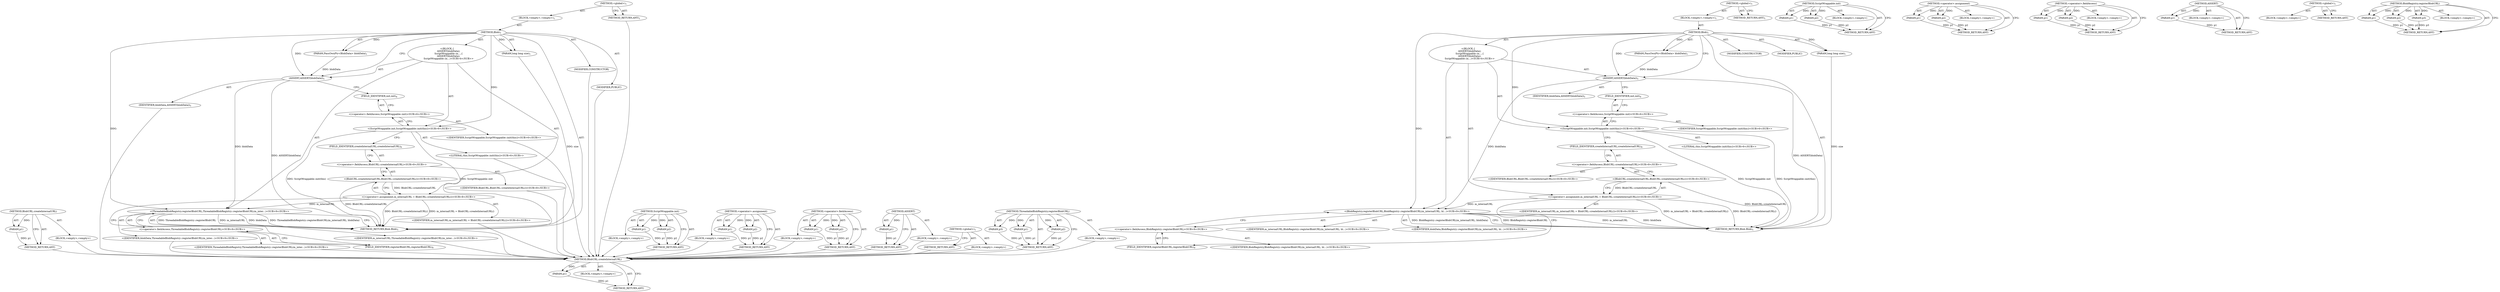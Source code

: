 digraph "BlobRegistry.registerBlobURL" {
vulnerable_73 [label=<(METHOD,BlobURL.createInternalURL)>];
vulnerable_74 [label=<(PARAM,p1)>];
vulnerable_75 [label=<(BLOCK,&lt;empty&gt;,&lt;empty&gt;)>];
vulnerable_76 [label=<(METHOD_RETURN,ANY)>];
vulnerable_6 [label=<(METHOD,&lt;global&gt;)<SUB>1</SUB>>];
vulnerable_7 [label=<(BLOCK,&lt;empty&gt;,&lt;empty&gt;)<SUB>1</SUB>>];
vulnerable_8 [label=<(METHOD,Blob)<SUB>1</SUB>>];
vulnerable_9 [label=<(PARAM,PassOwnPtr&lt;BlobData&gt; blobData)<SUB>1</SUB>>];
vulnerable_10 [label=<(PARAM,long long size)<SUB>1</SUB>>];
vulnerable_11 [label="<(BLOCK,{
    ASSERT(blobData);
    ScriptWrappable::in...,{
    ASSERT(blobData);
    ScriptWrappable::in...)<SUB>4</SUB>>"];
vulnerable_12 [label=<(ASSERT,ASSERT(blobData))<SUB>5</SUB>>];
vulnerable_13 [label=<(IDENTIFIER,blobData,ASSERT(blobData))<SUB>5</SUB>>];
vulnerable_14 [label="<(ScriptWrappable.init,ScriptWrappable::init(this))<SUB>6</SUB>>"];
vulnerable_15 [label="<(&lt;operator&gt;.fieldAccess,ScriptWrappable::init)<SUB>6</SUB>>"];
vulnerable_16 [label="<(IDENTIFIER,ScriptWrappable,ScriptWrappable::init(this))<SUB>6</SUB>>"];
vulnerable_17 [label=<(FIELD_IDENTIFIER,init,init)<SUB>6</SUB>>];
vulnerable_18 [label="<(LITERAL,this,ScriptWrappable::init(this))<SUB>6</SUB>>"];
vulnerable_19 [label="<(&lt;operator&gt;.assignment,m_internalURL = BlobURL::createInternalURL())<SUB>8</SUB>>"];
vulnerable_20 [label="<(IDENTIFIER,m_internalURL,m_internalURL = BlobURL::createInternalURL())<SUB>8</SUB>>"];
vulnerable_21 [label="<(BlobURL.createInternalURL,BlobURL::createInternalURL())<SUB>8</SUB>>"];
vulnerable_22 [label="<(&lt;operator&gt;.fieldAccess,BlobURL::createInternalURL)<SUB>8</SUB>>"];
vulnerable_23 [label="<(IDENTIFIER,BlobURL,BlobURL::createInternalURL())<SUB>8</SUB>>"];
vulnerable_24 [label=<(FIELD_IDENTIFIER,createInternalURL,createInternalURL)<SUB>8</SUB>>];
vulnerable_25 [label="<(ThreadableBlobRegistry.registerBlobURL,ThreadableBlobRegistry::registerBlobURL(m_inter...)<SUB>9</SUB>>"];
vulnerable_26 [label="<(&lt;operator&gt;.fieldAccess,ThreadableBlobRegistry::registerBlobURL)<SUB>9</SUB>>"];
vulnerable_27 [label="<(IDENTIFIER,ThreadableBlobRegistry,ThreadableBlobRegistry::registerBlobURL(m_inter...)<SUB>9</SUB>>"];
vulnerable_28 [label=<(FIELD_IDENTIFIER,registerBlobURL,registerBlobURL)<SUB>9</SUB>>];
vulnerable_29 [label="<(IDENTIFIER,m_internalURL,ThreadableBlobRegistry::registerBlobURL(m_inter...)<SUB>9</SUB>>"];
vulnerable_30 [label="<(IDENTIFIER,blobData,ThreadableBlobRegistry::registerBlobURL(m_inter...)<SUB>9</SUB>>"];
vulnerable_31 [label=<(MODIFIER,CONSTRUCTOR)>];
vulnerable_32 [label=<(MODIFIER,PUBLIC)>];
vulnerable_33 [label=<(METHOD_RETURN,Blob.Blob)<SUB>1</SUB>>];
vulnerable_35 [label=<(METHOD_RETURN,ANY)<SUB>1</SUB>>];
vulnerable_58 [label=<(METHOD,ScriptWrappable.init)>];
vulnerable_59 [label=<(PARAM,p1)>];
vulnerable_60 [label=<(PARAM,p2)>];
vulnerable_61 [label=<(BLOCK,&lt;empty&gt;,&lt;empty&gt;)>];
vulnerable_62 [label=<(METHOD_RETURN,ANY)>];
vulnerable_68 [label=<(METHOD,&lt;operator&gt;.assignment)>];
vulnerable_69 [label=<(PARAM,p1)>];
vulnerable_70 [label=<(PARAM,p2)>];
vulnerable_71 [label=<(BLOCK,&lt;empty&gt;,&lt;empty&gt;)>];
vulnerable_72 [label=<(METHOD_RETURN,ANY)>];
vulnerable_63 [label=<(METHOD,&lt;operator&gt;.fieldAccess)>];
vulnerable_64 [label=<(PARAM,p1)>];
vulnerable_65 [label=<(PARAM,p2)>];
vulnerable_66 [label=<(BLOCK,&lt;empty&gt;,&lt;empty&gt;)>];
vulnerable_67 [label=<(METHOD_RETURN,ANY)>];
vulnerable_54 [label=<(METHOD,ASSERT)>];
vulnerable_55 [label=<(PARAM,p1)>];
vulnerable_56 [label=<(BLOCK,&lt;empty&gt;,&lt;empty&gt;)>];
vulnerable_57 [label=<(METHOD_RETURN,ANY)>];
vulnerable_48 [label=<(METHOD,&lt;global&gt;)<SUB>1</SUB>>];
vulnerable_49 [label=<(BLOCK,&lt;empty&gt;,&lt;empty&gt;)>];
vulnerable_50 [label=<(METHOD_RETURN,ANY)>];
vulnerable_77 [label=<(METHOD,ThreadableBlobRegistry.registerBlobURL)>];
vulnerable_78 [label=<(PARAM,p1)>];
vulnerable_79 [label=<(PARAM,p2)>];
vulnerable_80 [label=<(PARAM,p3)>];
vulnerable_81 [label=<(BLOCK,&lt;empty&gt;,&lt;empty&gt;)>];
vulnerable_82 [label=<(METHOD_RETURN,ANY)>];
fixed_73 [label=<(METHOD,BlobURL.createInternalURL)>];
fixed_74 [label=<(PARAM,p1)>];
fixed_75 [label=<(BLOCK,&lt;empty&gt;,&lt;empty&gt;)>];
fixed_76 [label=<(METHOD_RETURN,ANY)>];
fixed_6 [label=<(METHOD,&lt;global&gt;)<SUB>1</SUB>>];
fixed_7 [label=<(BLOCK,&lt;empty&gt;,&lt;empty&gt;)<SUB>1</SUB>>];
fixed_8 [label=<(METHOD,Blob)<SUB>1</SUB>>];
fixed_9 [label=<(PARAM,PassOwnPtr&lt;BlobData&gt; blobData)<SUB>1</SUB>>];
fixed_10 [label=<(PARAM,long long size)<SUB>1</SUB>>];
fixed_11 [label="<(BLOCK,{
    ASSERT(blobData);
    ScriptWrappable::in...,{
    ASSERT(blobData);
    ScriptWrappable::in...)<SUB>4</SUB>>"];
fixed_12 [label=<(ASSERT,ASSERT(blobData))<SUB>5</SUB>>];
fixed_13 [label=<(IDENTIFIER,blobData,ASSERT(blobData))<SUB>5</SUB>>];
fixed_14 [label="<(ScriptWrappable.init,ScriptWrappable::init(this))<SUB>6</SUB>>"];
fixed_15 [label="<(&lt;operator&gt;.fieldAccess,ScriptWrappable::init)<SUB>6</SUB>>"];
fixed_16 [label="<(IDENTIFIER,ScriptWrappable,ScriptWrappable::init(this))<SUB>6</SUB>>"];
fixed_17 [label=<(FIELD_IDENTIFIER,init,init)<SUB>6</SUB>>];
fixed_18 [label="<(LITERAL,this,ScriptWrappable::init(this))<SUB>6</SUB>>"];
fixed_19 [label="<(&lt;operator&gt;.assignment,m_internalURL = BlobURL::createInternalURL())<SUB>8</SUB>>"];
fixed_20 [label="<(IDENTIFIER,m_internalURL,m_internalURL = BlobURL::createInternalURL())<SUB>8</SUB>>"];
fixed_21 [label="<(BlobURL.createInternalURL,BlobURL::createInternalURL())<SUB>8</SUB>>"];
fixed_22 [label="<(&lt;operator&gt;.fieldAccess,BlobURL::createInternalURL)<SUB>8</SUB>>"];
fixed_23 [label="<(IDENTIFIER,BlobURL,BlobURL::createInternalURL())<SUB>8</SUB>>"];
fixed_24 [label=<(FIELD_IDENTIFIER,createInternalURL,createInternalURL)<SUB>8</SUB>>];
fixed_25 [label="<(BlobRegistry.registerBlobURL,BlobRegistry::registerBlobURL(m_internalURL, bl...)<SUB>9</SUB>>"];
fixed_26 [label="<(&lt;operator&gt;.fieldAccess,BlobRegistry::registerBlobURL)<SUB>9</SUB>>"];
fixed_27 [label="<(IDENTIFIER,BlobRegistry,BlobRegistry::registerBlobURL(m_internalURL, bl...)<SUB>9</SUB>>"];
fixed_28 [label=<(FIELD_IDENTIFIER,registerBlobURL,registerBlobURL)<SUB>9</SUB>>];
fixed_29 [label="<(IDENTIFIER,m_internalURL,BlobRegistry::registerBlobURL(m_internalURL, bl...)<SUB>9</SUB>>"];
fixed_30 [label="<(IDENTIFIER,blobData,BlobRegistry::registerBlobURL(m_internalURL, bl...)<SUB>9</SUB>>"];
fixed_31 [label=<(MODIFIER,CONSTRUCTOR)>];
fixed_32 [label=<(MODIFIER,PUBLIC)>];
fixed_33 [label=<(METHOD_RETURN,Blob.Blob)<SUB>1</SUB>>];
fixed_35 [label=<(METHOD_RETURN,ANY)<SUB>1</SUB>>];
fixed_58 [label=<(METHOD,ScriptWrappable.init)>];
fixed_59 [label=<(PARAM,p1)>];
fixed_60 [label=<(PARAM,p2)>];
fixed_61 [label=<(BLOCK,&lt;empty&gt;,&lt;empty&gt;)>];
fixed_62 [label=<(METHOD_RETURN,ANY)>];
fixed_68 [label=<(METHOD,&lt;operator&gt;.assignment)>];
fixed_69 [label=<(PARAM,p1)>];
fixed_70 [label=<(PARAM,p2)>];
fixed_71 [label=<(BLOCK,&lt;empty&gt;,&lt;empty&gt;)>];
fixed_72 [label=<(METHOD_RETURN,ANY)>];
fixed_63 [label=<(METHOD,&lt;operator&gt;.fieldAccess)>];
fixed_64 [label=<(PARAM,p1)>];
fixed_65 [label=<(PARAM,p2)>];
fixed_66 [label=<(BLOCK,&lt;empty&gt;,&lt;empty&gt;)>];
fixed_67 [label=<(METHOD_RETURN,ANY)>];
fixed_54 [label=<(METHOD,ASSERT)>];
fixed_55 [label=<(PARAM,p1)>];
fixed_56 [label=<(BLOCK,&lt;empty&gt;,&lt;empty&gt;)>];
fixed_57 [label=<(METHOD_RETURN,ANY)>];
fixed_48 [label=<(METHOD,&lt;global&gt;)<SUB>1</SUB>>];
fixed_49 [label=<(BLOCK,&lt;empty&gt;,&lt;empty&gt;)>];
fixed_50 [label=<(METHOD_RETURN,ANY)>];
fixed_77 [label=<(METHOD,BlobRegistry.registerBlobURL)>];
fixed_78 [label=<(PARAM,p1)>];
fixed_79 [label=<(PARAM,p2)>];
fixed_80 [label=<(PARAM,p3)>];
fixed_81 [label=<(BLOCK,&lt;empty&gt;,&lt;empty&gt;)>];
fixed_82 [label=<(METHOD_RETURN,ANY)>];
vulnerable_73 -> vulnerable_74  [key=0, label="AST: "];
vulnerable_73 -> vulnerable_74  [key=1, label="DDG: "];
vulnerable_73 -> vulnerable_75  [key=0, label="AST: "];
vulnerable_73 -> vulnerable_76  [key=0, label="AST: "];
vulnerable_73 -> vulnerable_76  [key=1, label="CFG: "];
vulnerable_74 -> vulnerable_76  [key=0, label="DDG: p1"];
vulnerable_75 -> fixed_73  [key=0];
vulnerable_76 -> fixed_73  [key=0];
vulnerable_6 -> vulnerable_7  [key=0, label="AST: "];
vulnerable_6 -> vulnerable_35  [key=0, label="AST: "];
vulnerable_6 -> vulnerable_35  [key=1, label="CFG: "];
vulnerable_7 -> vulnerable_8  [key=0, label="AST: "];
vulnerable_8 -> vulnerable_9  [key=0, label="AST: "];
vulnerable_8 -> vulnerable_9  [key=1, label="DDG: "];
vulnerable_8 -> vulnerable_10  [key=0, label="AST: "];
vulnerable_8 -> vulnerable_10  [key=1, label="DDG: "];
vulnerable_8 -> vulnerable_11  [key=0, label="AST: "];
vulnerable_8 -> vulnerable_31  [key=0, label="AST: "];
vulnerable_8 -> vulnerable_32  [key=0, label="AST: "];
vulnerable_8 -> vulnerable_33  [key=0, label="AST: "];
vulnerable_8 -> vulnerable_12  [key=0, label="CFG: "];
vulnerable_8 -> vulnerable_12  [key=1, label="DDG: "];
vulnerable_8 -> vulnerable_14  [key=0, label="DDG: "];
vulnerable_8 -> vulnerable_25  [key=0, label="DDG: "];
vulnerable_9 -> vulnerable_12  [key=0, label="DDG: blobData"];
vulnerable_10 -> vulnerable_33  [key=0, label="DDG: size"];
vulnerable_11 -> vulnerable_12  [key=0, label="AST: "];
vulnerable_11 -> vulnerable_14  [key=0, label="AST: "];
vulnerable_11 -> vulnerable_19  [key=0, label="AST: "];
vulnerable_11 -> vulnerable_25  [key=0, label="AST: "];
vulnerable_12 -> vulnerable_13  [key=0, label="AST: "];
vulnerable_12 -> vulnerable_17  [key=0, label="CFG: "];
vulnerable_12 -> vulnerable_33  [key=0, label="DDG: ASSERT(blobData)"];
vulnerable_12 -> vulnerable_25  [key=0, label="DDG: blobData"];
vulnerable_13 -> fixed_73  [key=0];
vulnerable_14 -> vulnerable_15  [key=0, label="AST: "];
vulnerable_14 -> vulnerable_18  [key=0, label="AST: "];
vulnerable_14 -> vulnerable_24  [key=0, label="CFG: "];
vulnerable_14 -> vulnerable_33  [key=0, label="DDG: ScriptWrappable::init"];
vulnerable_14 -> vulnerable_33  [key=1, label="DDG: ScriptWrappable::init(this)"];
vulnerable_15 -> vulnerable_16  [key=0, label="AST: "];
vulnerable_15 -> vulnerable_17  [key=0, label="AST: "];
vulnerable_15 -> vulnerable_14  [key=0, label="CFG: "];
vulnerable_16 -> fixed_73  [key=0];
vulnerable_17 -> vulnerable_15  [key=0, label="CFG: "];
vulnerable_18 -> fixed_73  [key=0];
vulnerable_19 -> vulnerable_20  [key=0, label="AST: "];
vulnerable_19 -> vulnerable_21  [key=0, label="AST: "];
vulnerable_19 -> vulnerable_28  [key=0, label="CFG: "];
vulnerable_19 -> vulnerable_33  [key=0, label="DDG: BlobURL::createInternalURL()"];
vulnerable_19 -> vulnerable_33  [key=1, label="DDG: m_internalURL = BlobURL::createInternalURL()"];
vulnerable_19 -> vulnerable_25  [key=0, label="DDG: m_internalURL"];
vulnerable_20 -> fixed_73  [key=0];
vulnerable_21 -> vulnerable_22  [key=0, label="AST: "];
vulnerable_21 -> vulnerable_19  [key=0, label="CFG: "];
vulnerable_21 -> vulnerable_19  [key=1, label="DDG: BlobURL::createInternalURL"];
vulnerable_21 -> vulnerable_33  [key=0, label="DDG: BlobURL::createInternalURL"];
vulnerable_22 -> vulnerable_23  [key=0, label="AST: "];
vulnerable_22 -> vulnerable_24  [key=0, label="AST: "];
vulnerable_22 -> vulnerable_21  [key=0, label="CFG: "];
vulnerable_23 -> fixed_73  [key=0];
vulnerable_24 -> vulnerable_22  [key=0, label="CFG: "];
vulnerable_25 -> vulnerable_26  [key=0, label="AST: "];
vulnerable_25 -> vulnerable_29  [key=0, label="AST: "];
vulnerable_25 -> vulnerable_30  [key=0, label="AST: "];
vulnerable_25 -> vulnerable_33  [key=0, label="CFG: "];
vulnerable_25 -> vulnerable_33  [key=1, label="DDG: ThreadableBlobRegistry::registerBlobURL"];
vulnerable_25 -> vulnerable_33  [key=2, label="DDG: m_internalURL"];
vulnerable_25 -> vulnerable_33  [key=3, label="DDG: blobData"];
vulnerable_25 -> vulnerable_33  [key=4, label="DDG: ThreadableBlobRegistry::registerBlobURL(m_internalURL, blobData)"];
vulnerable_26 -> vulnerable_27  [key=0, label="AST: "];
vulnerable_26 -> vulnerable_28  [key=0, label="AST: "];
vulnerable_26 -> vulnerable_25  [key=0, label="CFG: "];
vulnerable_27 -> fixed_73  [key=0];
vulnerable_28 -> vulnerable_26  [key=0, label="CFG: "];
vulnerable_29 -> fixed_73  [key=0];
vulnerable_30 -> fixed_73  [key=0];
vulnerable_31 -> fixed_73  [key=0];
vulnerable_32 -> fixed_73  [key=0];
vulnerable_33 -> fixed_73  [key=0];
vulnerable_35 -> fixed_73  [key=0];
vulnerable_58 -> vulnerable_59  [key=0, label="AST: "];
vulnerable_58 -> vulnerable_59  [key=1, label="DDG: "];
vulnerable_58 -> vulnerable_61  [key=0, label="AST: "];
vulnerable_58 -> vulnerable_60  [key=0, label="AST: "];
vulnerable_58 -> vulnerable_60  [key=1, label="DDG: "];
vulnerable_58 -> vulnerable_62  [key=0, label="AST: "];
vulnerable_58 -> vulnerable_62  [key=1, label="CFG: "];
vulnerable_59 -> vulnerable_62  [key=0, label="DDG: p1"];
vulnerable_60 -> vulnerable_62  [key=0, label="DDG: p2"];
vulnerable_61 -> fixed_73  [key=0];
vulnerable_62 -> fixed_73  [key=0];
vulnerable_68 -> vulnerable_69  [key=0, label="AST: "];
vulnerable_68 -> vulnerable_69  [key=1, label="DDG: "];
vulnerable_68 -> vulnerable_71  [key=0, label="AST: "];
vulnerable_68 -> vulnerable_70  [key=0, label="AST: "];
vulnerable_68 -> vulnerable_70  [key=1, label="DDG: "];
vulnerable_68 -> vulnerable_72  [key=0, label="AST: "];
vulnerable_68 -> vulnerable_72  [key=1, label="CFG: "];
vulnerable_69 -> vulnerable_72  [key=0, label="DDG: p1"];
vulnerable_70 -> vulnerable_72  [key=0, label="DDG: p2"];
vulnerable_71 -> fixed_73  [key=0];
vulnerable_72 -> fixed_73  [key=0];
vulnerable_63 -> vulnerable_64  [key=0, label="AST: "];
vulnerable_63 -> vulnerable_64  [key=1, label="DDG: "];
vulnerable_63 -> vulnerable_66  [key=0, label="AST: "];
vulnerable_63 -> vulnerable_65  [key=0, label="AST: "];
vulnerable_63 -> vulnerable_65  [key=1, label="DDG: "];
vulnerable_63 -> vulnerable_67  [key=0, label="AST: "];
vulnerable_63 -> vulnerable_67  [key=1, label="CFG: "];
vulnerable_64 -> vulnerable_67  [key=0, label="DDG: p1"];
vulnerable_65 -> vulnerable_67  [key=0, label="DDG: p2"];
vulnerable_66 -> fixed_73  [key=0];
vulnerable_67 -> fixed_73  [key=0];
vulnerable_54 -> vulnerable_55  [key=0, label="AST: "];
vulnerable_54 -> vulnerable_55  [key=1, label="DDG: "];
vulnerable_54 -> vulnerable_56  [key=0, label="AST: "];
vulnerable_54 -> vulnerable_57  [key=0, label="AST: "];
vulnerable_54 -> vulnerable_57  [key=1, label="CFG: "];
vulnerable_55 -> vulnerable_57  [key=0, label="DDG: p1"];
vulnerable_56 -> fixed_73  [key=0];
vulnerable_57 -> fixed_73  [key=0];
vulnerable_48 -> vulnerable_49  [key=0, label="AST: "];
vulnerable_48 -> vulnerable_50  [key=0, label="AST: "];
vulnerable_48 -> vulnerable_50  [key=1, label="CFG: "];
vulnerable_49 -> fixed_73  [key=0];
vulnerable_50 -> fixed_73  [key=0];
vulnerable_77 -> vulnerable_78  [key=0, label="AST: "];
vulnerable_77 -> vulnerable_78  [key=1, label="DDG: "];
vulnerable_77 -> vulnerable_81  [key=0, label="AST: "];
vulnerable_77 -> vulnerable_79  [key=0, label="AST: "];
vulnerable_77 -> vulnerable_79  [key=1, label="DDG: "];
vulnerable_77 -> vulnerable_82  [key=0, label="AST: "];
vulnerable_77 -> vulnerable_82  [key=1, label="CFG: "];
vulnerable_77 -> vulnerable_80  [key=0, label="AST: "];
vulnerable_77 -> vulnerable_80  [key=1, label="DDG: "];
vulnerable_78 -> vulnerable_82  [key=0, label="DDG: p1"];
vulnerable_79 -> vulnerable_82  [key=0, label="DDG: p2"];
vulnerable_80 -> vulnerable_82  [key=0, label="DDG: p3"];
vulnerable_81 -> fixed_73  [key=0];
vulnerable_82 -> fixed_73  [key=0];
fixed_73 -> fixed_74  [key=0, label="AST: "];
fixed_73 -> fixed_74  [key=1, label="DDG: "];
fixed_73 -> fixed_75  [key=0, label="AST: "];
fixed_73 -> fixed_76  [key=0, label="AST: "];
fixed_73 -> fixed_76  [key=1, label="CFG: "];
fixed_74 -> fixed_76  [key=0, label="DDG: p1"];
fixed_6 -> fixed_7  [key=0, label="AST: "];
fixed_6 -> fixed_35  [key=0, label="AST: "];
fixed_6 -> fixed_35  [key=1, label="CFG: "];
fixed_7 -> fixed_8  [key=0, label="AST: "];
fixed_8 -> fixed_9  [key=0, label="AST: "];
fixed_8 -> fixed_9  [key=1, label="DDG: "];
fixed_8 -> fixed_10  [key=0, label="AST: "];
fixed_8 -> fixed_10  [key=1, label="DDG: "];
fixed_8 -> fixed_11  [key=0, label="AST: "];
fixed_8 -> fixed_31  [key=0, label="AST: "];
fixed_8 -> fixed_32  [key=0, label="AST: "];
fixed_8 -> fixed_33  [key=0, label="AST: "];
fixed_8 -> fixed_12  [key=0, label="CFG: "];
fixed_8 -> fixed_12  [key=1, label="DDG: "];
fixed_8 -> fixed_14  [key=0, label="DDG: "];
fixed_8 -> fixed_25  [key=0, label="DDG: "];
fixed_9 -> fixed_12  [key=0, label="DDG: blobData"];
fixed_10 -> fixed_33  [key=0, label="DDG: size"];
fixed_11 -> fixed_12  [key=0, label="AST: "];
fixed_11 -> fixed_14  [key=0, label="AST: "];
fixed_11 -> fixed_19  [key=0, label="AST: "];
fixed_11 -> fixed_25  [key=0, label="AST: "];
fixed_12 -> fixed_13  [key=0, label="AST: "];
fixed_12 -> fixed_17  [key=0, label="CFG: "];
fixed_12 -> fixed_33  [key=0, label="DDG: ASSERT(blobData)"];
fixed_12 -> fixed_25  [key=0, label="DDG: blobData"];
fixed_14 -> fixed_15  [key=0, label="AST: "];
fixed_14 -> fixed_18  [key=0, label="AST: "];
fixed_14 -> fixed_24  [key=0, label="CFG: "];
fixed_14 -> fixed_33  [key=0, label="DDG: ScriptWrappable::init"];
fixed_14 -> fixed_33  [key=1, label="DDG: ScriptWrappable::init(this)"];
fixed_15 -> fixed_16  [key=0, label="AST: "];
fixed_15 -> fixed_17  [key=0, label="AST: "];
fixed_15 -> fixed_14  [key=0, label="CFG: "];
fixed_17 -> fixed_15  [key=0, label="CFG: "];
fixed_19 -> fixed_20  [key=0, label="AST: "];
fixed_19 -> fixed_21  [key=0, label="AST: "];
fixed_19 -> fixed_28  [key=0, label="CFG: "];
fixed_19 -> fixed_33  [key=0, label="DDG: BlobURL::createInternalURL()"];
fixed_19 -> fixed_33  [key=1, label="DDG: m_internalURL = BlobURL::createInternalURL()"];
fixed_19 -> fixed_25  [key=0, label="DDG: m_internalURL"];
fixed_21 -> fixed_22  [key=0, label="AST: "];
fixed_21 -> fixed_19  [key=0, label="CFG: "];
fixed_21 -> fixed_19  [key=1, label="DDG: BlobURL::createInternalURL"];
fixed_21 -> fixed_33  [key=0, label="DDG: BlobURL::createInternalURL"];
fixed_22 -> fixed_23  [key=0, label="AST: "];
fixed_22 -> fixed_24  [key=0, label="AST: "];
fixed_22 -> fixed_21  [key=0, label="CFG: "];
fixed_24 -> fixed_22  [key=0, label="CFG: "];
fixed_25 -> fixed_26  [key=0, label="AST: "];
fixed_25 -> fixed_29  [key=0, label="AST: "];
fixed_25 -> fixed_30  [key=0, label="AST: "];
fixed_25 -> fixed_33  [key=0, label="CFG: "];
fixed_25 -> fixed_33  [key=1, label="DDG: BlobRegistry::registerBlobURL"];
fixed_25 -> fixed_33  [key=2, label="DDG: m_internalURL"];
fixed_25 -> fixed_33  [key=3, label="DDG: blobData"];
fixed_25 -> fixed_33  [key=4, label="DDG: BlobRegistry::registerBlobURL(m_internalURL, blobData)"];
fixed_26 -> fixed_27  [key=0, label="AST: "];
fixed_26 -> fixed_28  [key=0, label="AST: "];
fixed_26 -> fixed_25  [key=0, label="CFG: "];
fixed_28 -> fixed_26  [key=0, label="CFG: "];
fixed_58 -> fixed_59  [key=0, label="AST: "];
fixed_58 -> fixed_59  [key=1, label="DDG: "];
fixed_58 -> fixed_61  [key=0, label="AST: "];
fixed_58 -> fixed_60  [key=0, label="AST: "];
fixed_58 -> fixed_60  [key=1, label="DDG: "];
fixed_58 -> fixed_62  [key=0, label="AST: "];
fixed_58 -> fixed_62  [key=1, label="CFG: "];
fixed_59 -> fixed_62  [key=0, label="DDG: p1"];
fixed_60 -> fixed_62  [key=0, label="DDG: p2"];
fixed_68 -> fixed_69  [key=0, label="AST: "];
fixed_68 -> fixed_69  [key=1, label="DDG: "];
fixed_68 -> fixed_71  [key=0, label="AST: "];
fixed_68 -> fixed_70  [key=0, label="AST: "];
fixed_68 -> fixed_70  [key=1, label="DDG: "];
fixed_68 -> fixed_72  [key=0, label="AST: "];
fixed_68 -> fixed_72  [key=1, label="CFG: "];
fixed_69 -> fixed_72  [key=0, label="DDG: p1"];
fixed_70 -> fixed_72  [key=0, label="DDG: p2"];
fixed_63 -> fixed_64  [key=0, label="AST: "];
fixed_63 -> fixed_64  [key=1, label="DDG: "];
fixed_63 -> fixed_66  [key=0, label="AST: "];
fixed_63 -> fixed_65  [key=0, label="AST: "];
fixed_63 -> fixed_65  [key=1, label="DDG: "];
fixed_63 -> fixed_67  [key=0, label="AST: "];
fixed_63 -> fixed_67  [key=1, label="CFG: "];
fixed_64 -> fixed_67  [key=0, label="DDG: p1"];
fixed_65 -> fixed_67  [key=0, label="DDG: p2"];
fixed_54 -> fixed_55  [key=0, label="AST: "];
fixed_54 -> fixed_55  [key=1, label="DDG: "];
fixed_54 -> fixed_56  [key=0, label="AST: "];
fixed_54 -> fixed_57  [key=0, label="AST: "];
fixed_54 -> fixed_57  [key=1, label="CFG: "];
fixed_55 -> fixed_57  [key=0, label="DDG: p1"];
fixed_48 -> fixed_49  [key=0, label="AST: "];
fixed_48 -> fixed_50  [key=0, label="AST: "];
fixed_48 -> fixed_50  [key=1, label="CFG: "];
fixed_77 -> fixed_78  [key=0, label="AST: "];
fixed_77 -> fixed_78  [key=1, label="DDG: "];
fixed_77 -> fixed_81  [key=0, label="AST: "];
fixed_77 -> fixed_79  [key=0, label="AST: "];
fixed_77 -> fixed_79  [key=1, label="DDG: "];
fixed_77 -> fixed_82  [key=0, label="AST: "];
fixed_77 -> fixed_82  [key=1, label="CFG: "];
fixed_77 -> fixed_80  [key=0, label="AST: "];
fixed_77 -> fixed_80  [key=1, label="DDG: "];
fixed_78 -> fixed_82  [key=0, label="DDG: p1"];
fixed_79 -> fixed_82  [key=0, label="DDG: p2"];
fixed_80 -> fixed_82  [key=0, label="DDG: p3"];
}
